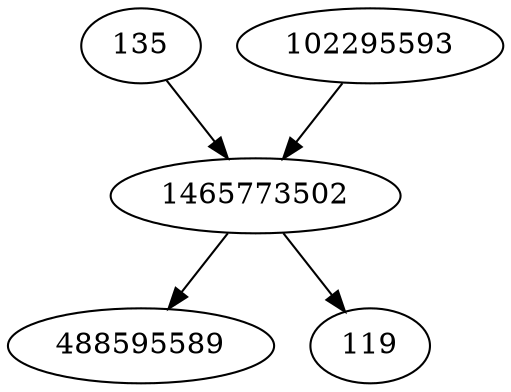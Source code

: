 strict digraph  {
488595589;
135;
102295593;
119;
1465773502;
135 -> 1465773502;
102295593 -> 1465773502;
1465773502 -> 119;
1465773502 -> 488595589;
}

